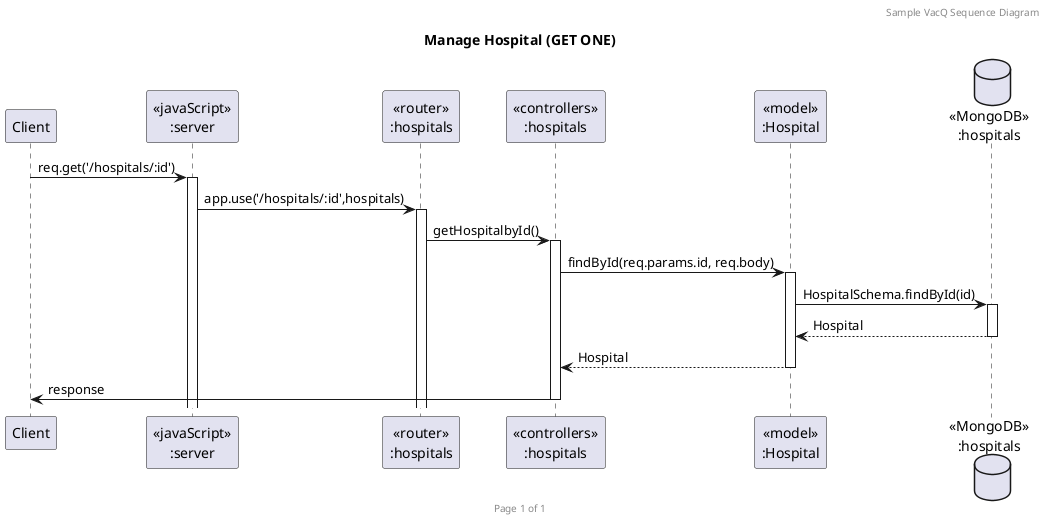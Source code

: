 @startuml Manage Hospital (GET ONE)

header Sample VacQ Sequence Diagram
footer Page %page% of %lastpage%
title "Manage Hospital (GET ONE)"

participant "Client" as client
participant "<<javaScript>>\n:server" as server
participant "<<router>>\n:hospitals" as routerHospitals
participant "<<controllers>>\n:hospitals" as controllersHospitals
participant "<<model>>\n:Hospital" as modelHospital
database "<<MongoDB>>\n:hospitals" as HospitalsDatabase

client->server ++:req.get('/hospitals/:id')
server->routerHospitals ++:app.use('/hospitals/:id',hospitals)
routerHospitals -> controllersHospitals ++:getHospitalbyId()
controllersHospitals->modelHospital ++:findById(req.params.id, req.body)
modelHospital ->HospitalsDatabase ++: HospitalSchema.findById(id)
HospitalsDatabase --> modelHospital --: Hospital
controllersHospitals <-- modelHospital --: Hospital
controllersHospitals->client --:response

@enduml
